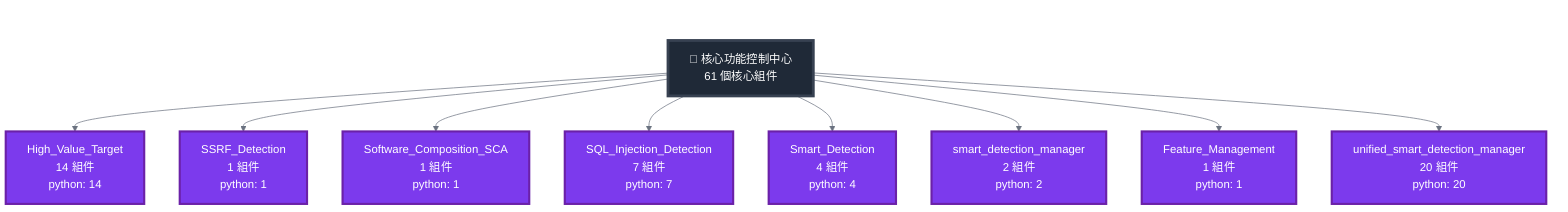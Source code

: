 ---
title: AIVA Features - 核心功能架構
config:
  theme: base
  themeVariables:
    primaryColor: "#7c3aed"
    primaryTextColor: "#fff"
    lineColor: "#6b7280"
---
flowchart TD
    CORE_HUB["🎯 核心功能控制中心<br/>61 個核心組件"]
    
    High_Value_Target["High_Value_Target<br/>14 組件<br/>python: 14"]
    CORE_HUB --> High_Value_Target
    SSRF_Detection["SSRF_Detection<br/>1 組件<br/>python: 1"]
    CORE_HUB --> SSRF_Detection
    Software_Composition_SCA["Software_Composition_SCA<br/>1 組件<br/>python: 1"]
    CORE_HUB --> Software_Composition_SCA
    SQL_Injection_Detection["SQL_Injection_Detection<br/>7 組件<br/>python: 7"]
    CORE_HUB --> SQL_Injection_Detection
    Smart_Detection["Smart_Detection<br/>4 組件<br/>python: 4"]
    CORE_HUB --> Smart_Detection
    smart_detection_manager["smart_detection_manager<br/>2 組件<br/>python: 2"]
    CORE_HUB --> smart_detection_manager
    Feature_Management["Feature_Management<br/>1 組件<br/>python: 1"]
    CORE_HUB --> Feature_Management
    unified_smart_detection_manager["unified_smart_detection_manager<br/>20 組件<br/>python: 20"]
    CORE_HUB --> unified_smart_detection_manager

    %% 核心功能樣式
    classDef coreStyle fill:#7c3aed,stroke:#6b21a8,stroke-width:3px,color:#fff
    classDef hubStyle fill:#1f2937,stroke:#374151,stroke-width:4px,color:#fff
    
    class CORE_HUB hubStyle
    class High_Value_Target,SSRF_Detection,Software_Composition_SCA,SQL_Injection_Detection,Smart_Detection,smart_detection_manager,Feature_Management,unified_smart_detection_manager coreStyle